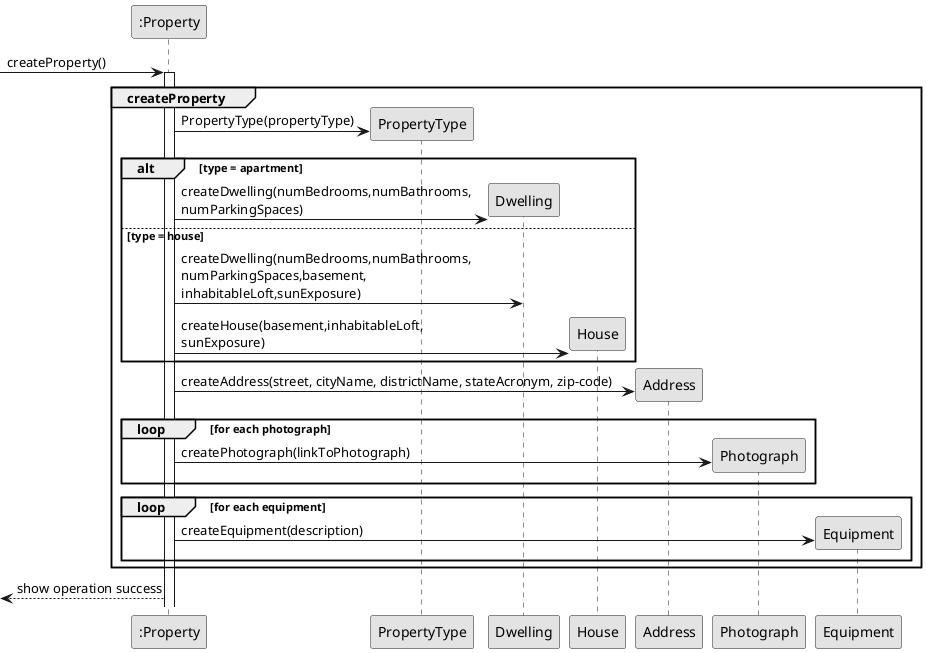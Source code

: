 @startuml
skinparam monochrome true
skinparam packageStyle rectangle
skinparam shadowing false

participant ":Property" as Property

-> Property : createProperty()
activate Property
group createProperty
Property -> PropertyType** : PropertyType(propertyType)

            alt type = apartment
                            Property -> Dwelling** : createDwelling(numBedrooms,numBathrooms,\nnumParkingSpaces)

                            else type = house

                            Property -> Dwelling : createDwelling(numBedrooms,numBathrooms,\nnumParkingSpaces,basement,\ninhabitableLoft,sunExposure)

                            Property -> House** : createHouse(basement,inhabitableLoft,\nsunExposure)

                            end alt

                            Property -> Address** : createAddress(street, cityName, districtName, stateAcronym, zip-code)

                            loop for each photograph
                            Property -> Photograph** : createPhotograph(linkToPhotograph)
                            end loop

                            loop for each equipment
                            Property -> Equipment** : createEquipment(description)
                            end loop
end
        <-- Property :show operation success


@enduml